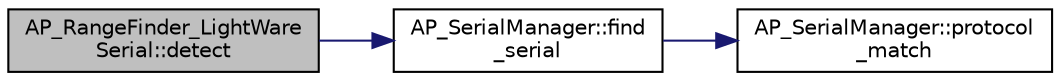 digraph "AP_RangeFinder_LightWareSerial::detect"
{
 // INTERACTIVE_SVG=YES
  edge [fontname="Helvetica",fontsize="10",labelfontname="Helvetica",labelfontsize="10"];
  node [fontname="Helvetica",fontsize="10",shape=record];
  rankdir="LR";
  Node1 [label="AP_RangeFinder_LightWare\lSerial::detect",height=0.2,width=0.4,color="black", fillcolor="grey75", style="filled", fontcolor="black"];
  Node1 -> Node2 [color="midnightblue",fontsize="10",style="solid",fontname="Helvetica"];
  Node2 [label="AP_SerialManager::find\l_serial",height=0.2,width=0.4,color="black", fillcolor="white", style="filled",URL="$classAP__SerialManager.html#af80d1e798f50bcd4ffcff2f3313e3950"];
  Node2 -> Node3 [color="midnightblue",fontsize="10",style="solid",fontname="Helvetica"];
  Node3 [label="AP_SerialManager::protocol\l_match",height=0.2,width=0.4,color="black", fillcolor="white", style="filled",URL="$classAP__SerialManager.html#a0b9318b2cf0f61a6e13d46a125dc038b"];
}
